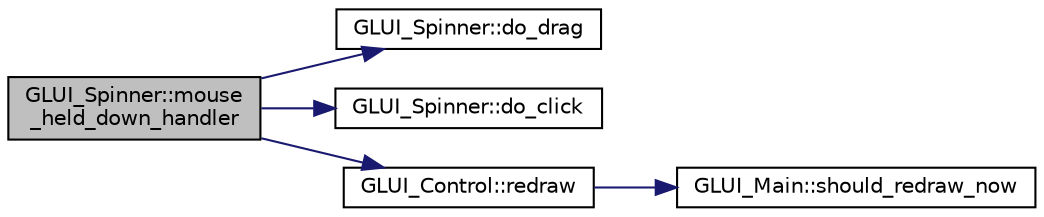 digraph "GLUI_Spinner::mouse_held_down_handler"
{
  edge [fontname="Helvetica",fontsize="10",labelfontname="Helvetica",labelfontsize="10"];
  node [fontname="Helvetica",fontsize="10",shape=record];
  rankdir="LR";
  Node1 [label="GLUI_Spinner::mouse\l_held_down_handler",height=0.2,width=0.4,color="black", fillcolor="grey75", style="filled", fontcolor="black"];
  Node1 -> Node2 [color="midnightblue",fontsize="10",style="solid",fontname="Helvetica"];
  Node2 [label="GLUI_Spinner::do_drag",height=0.2,width=0.4,color="black", fillcolor="white", style="filled",URL="$class_g_l_u_i___spinner.html#aa6286e3baade0e3f32942bbcfc551b8a"];
  Node1 -> Node3 [color="midnightblue",fontsize="10",style="solid",fontname="Helvetica"];
  Node3 [label="GLUI_Spinner::do_click",height=0.2,width=0.4,color="black", fillcolor="white", style="filled",URL="$class_g_l_u_i___spinner.html#aa06abe063d360ba9a92d192774a56cd1"];
  Node1 -> Node4 [color="midnightblue",fontsize="10",style="solid",fontname="Helvetica"];
  Node4 [label="GLUI_Control::redraw",height=0.2,width=0.4,color="black", fillcolor="white", style="filled",URL="$class_g_l_u_i___control.html#a7777125cd866884377899df625bad6cd"];
  Node4 -> Node5 [color="midnightblue",fontsize="10",style="solid",fontname="Helvetica"];
  Node5 [label="GLUI_Main::should_redraw_now",height=0.2,width=0.4,color="black", fillcolor="white", style="filled",URL="$class_g_l_u_i___main.html#a838a093d3748a6a6434f5e3a62d29c79"];
}
